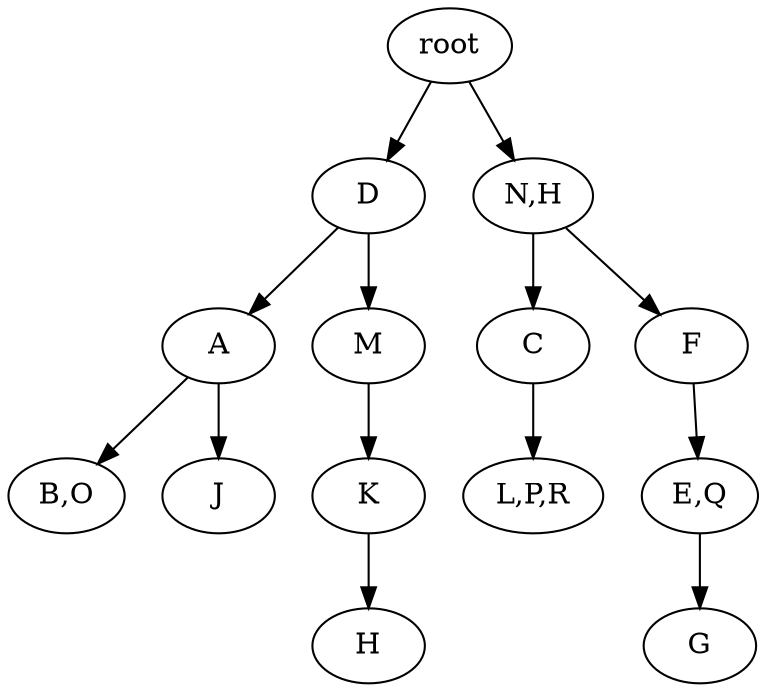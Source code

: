 strict digraph G {
	graph [name=G];
	0	 [label=root];
	7	 [label=D];
	0 -> 7;
	1	 [label="N,H"];
	0 -> 1;
	9	 [label=A];
	12	 [label="B,O"];
	9 -> 12;
	13	 [label=J];
	9 -> 13;
	3	 [label=C];
	6	 [label="L,P,R"];
	3 -> 6;
	7 -> 9;
	8	 [label=M];
	7 -> 8;
	5	 [label="E,Q"];
	4	 [label=G];
	5 -> 4;
	2	 [label=F];
	2 -> 5;
	11	 [label=H];
	1 -> 3;
	1 -> 2;
	10	 [label=K];
	10 -> 11;
	8 -> 10;
}
